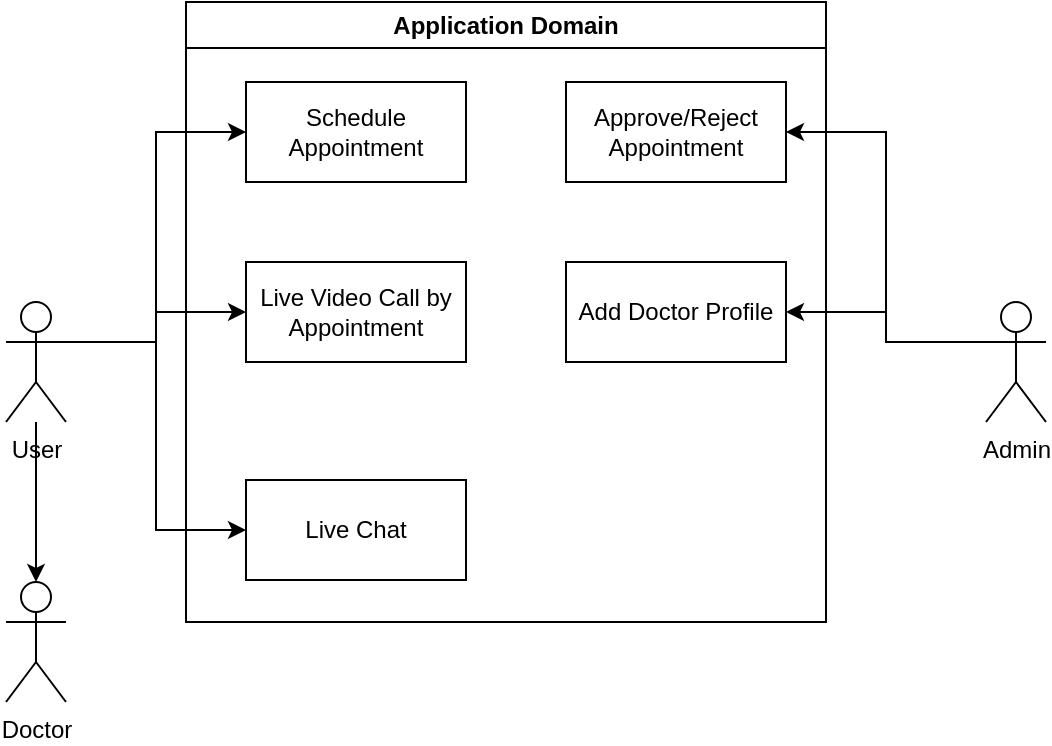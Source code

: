 <mxfile version="22.1.18" type="device">
  <diagram name="User Requirement" id="9sJXqcHEQ29IW1Mf9JXt">
    <mxGraphModel dx="1036" dy="614" grid="1" gridSize="10" guides="1" tooltips="1" connect="1" arrows="1" fold="1" page="1" pageScale="1" pageWidth="1169" pageHeight="827" math="0" shadow="0">
      <root>
        <mxCell id="0" />
        <mxCell id="1" parent="0" />
        <mxCell id="8VkoDeALRluduzTqHhem-1" value="Application Domain" style="swimlane;whiteSpace=wrap;html=1;" vertex="1" parent="1">
          <mxGeometry x="300" y="150" width="320" height="310" as="geometry" />
        </mxCell>
        <mxCell id="8VkoDeALRluduzTqHhem-2" value="Schedule Appointment" style="html=1;whiteSpace=wrap;" vertex="1" parent="8VkoDeALRluduzTqHhem-1">
          <mxGeometry x="30" y="40" width="110" height="50" as="geometry" />
        </mxCell>
        <mxCell id="8VkoDeALRluduzTqHhem-4" value="Live Video Call by Appointment" style="html=1;whiteSpace=wrap;" vertex="1" parent="8VkoDeALRluduzTqHhem-1">
          <mxGeometry x="30" y="130" width="110" height="50" as="geometry" />
        </mxCell>
        <mxCell id="8VkoDeALRluduzTqHhem-5" value="Live Chat" style="html=1;whiteSpace=wrap;" vertex="1" parent="8VkoDeALRluduzTqHhem-1">
          <mxGeometry x="30" y="239" width="110" height="50" as="geometry" />
        </mxCell>
        <mxCell id="8VkoDeALRluduzTqHhem-10" value="Approve/Reject Appointment" style="html=1;whiteSpace=wrap;" vertex="1" parent="8VkoDeALRluduzTqHhem-1">
          <mxGeometry x="190" y="40" width="110" height="50" as="geometry" />
        </mxCell>
        <mxCell id="8VkoDeALRluduzTqHhem-11" value="Add Doctor Profile" style="html=1;whiteSpace=wrap;" vertex="1" parent="8VkoDeALRluduzTqHhem-1">
          <mxGeometry x="190" y="130" width="110" height="50" as="geometry" />
        </mxCell>
        <mxCell id="8VkoDeALRluduzTqHhem-6" style="edgeStyle=orthogonalEdgeStyle;rounded=0;orthogonalLoop=1;jettySize=auto;html=1;exitX=1;exitY=0.333;exitDx=0;exitDy=0;exitPerimeter=0;entryX=0;entryY=0.5;entryDx=0;entryDy=0;" edge="1" parent="1" source="8VkoDeALRluduzTqHhem-3" target="8VkoDeALRluduzTqHhem-2">
          <mxGeometry relative="1" as="geometry" />
        </mxCell>
        <mxCell id="8VkoDeALRluduzTqHhem-7" style="edgeStyle=orthogonalEdgeStyle;rounded=0;orthogonalLoop=1;jettySize=auto;html=1;exitX=1;exitY=0.333;exitDx=0;exitDy=0;exitPerimeter=0;entryX=0;entryY=0.5;entryDx=0;entryDy=0;" edge="1" parent="1" source="8VkoDeALRluduzTqHhem-3" target="8VkoDeALRluduzTqHhem-4">
          <mxGeometry relative="1" as="geometry" />
        </mxCell>
        <mxCell id="8VkoDeALRluduzTqHhem-8" style="edgeStyle=orthogonalEdgeStyle;rounded=0;orthogonalLoop=1;jettySize=auto;html=1;exitX=1;exitY=0.333;exitDx=0;exitDy=0;exitPerimeter=0;entryX=0;entryY=0.5;entryDx=0;entryDy=0;" edge="1" parent="1" source="8VkoDeALRluduzTqHhem-3" target="8VkoDeALRluduzTqHhem-5">
          <mxGeometry relative="1" as="geometry" />
        </mxCell>
        <mxCell id="8VkoDeALRluduzTqHhem-17" value="" style="edgeStyle=orthogonalEdgeStyle;rounded=0;orthogonalLoop=1;jettySize=auto;html=1;" edge="1" parent="1" source="8VkoDeALRluduzTqHhem-3" target="8VkoDeALRluduzTqHhem-16">
          <mxGeometry relative="1" as="geometry" />
        </mxCell>
        <mxCell id="8VkoDeALRluduzTqHhem-3" value="User" style="shape=umlActor;verticalLabelPosition=bottom;verticalAlign=top;html=1;" vertex="1" parent="1">
          <mxGeometry x="210" y="300" width="30" height="60" as="geometry" />
        </mxCell>
        <mxCell id="8VkoDeALRluduzTqHhem-12" style="edgeStyle=orthogonalEdgeStyle;rounded=0;orthogonalLoop=1;jettySize=auto;html=1;exitX=0;exitY=0.333;exitDx=0;exitDy=0;exitPerimeter=0;entryX=1;entryY=0.5;entryDx=0;entryDy=0;" edge="1" parent="1" source="8VkoDeALRluduzTqHhem-9" target="8VkoDeALRluduzTqHhem-10">
          <mxGeometry relative="1" as="geometry" />
        </mxCell>
        <mxCell id="8VkoDeALRluduzTqHhem-13" style="edgeStyle=orthogonalEdgeStyle;rounded=0;orthogonalLoop=1;jettySize=auto;html=1;exitX=0;exitY=0.333;exitDx=0;exitDy=0;exitPerimeter=0;" edge="1" parent="1" source="8VkoDeALRluduzTqHhem-9" target="8VkoDeALRluduzTqHhem-11">
          <mxGeometry relative="1" as="geometry" />
        </mxCell>
        <mxCell id="8VkoDeALRluduzTqHhem-9" value="Admin" style="shape=umlActor;verticalLabelPosition=bottom;verticalAlign=top;html=1;" vertex="1" parent="1">
          <mxGeometry x="700" y="300" width="30" height="60" as="geometry" />
        </mxCell>
        <mxCell id="8VkoDeALRluduzTqHhem-16" value="Doctor" style="shape=umlActor;verticalLabelPosition=bottom;verticalAlign=top;html=1;" vertex="1" parent="1">
          <mxGeometry x="210" y="440" width="30" height="60" as="geometry" />
        </mxCell>
      </root>
    </mxGraphModel>
  </diagram>
</mxfile>
